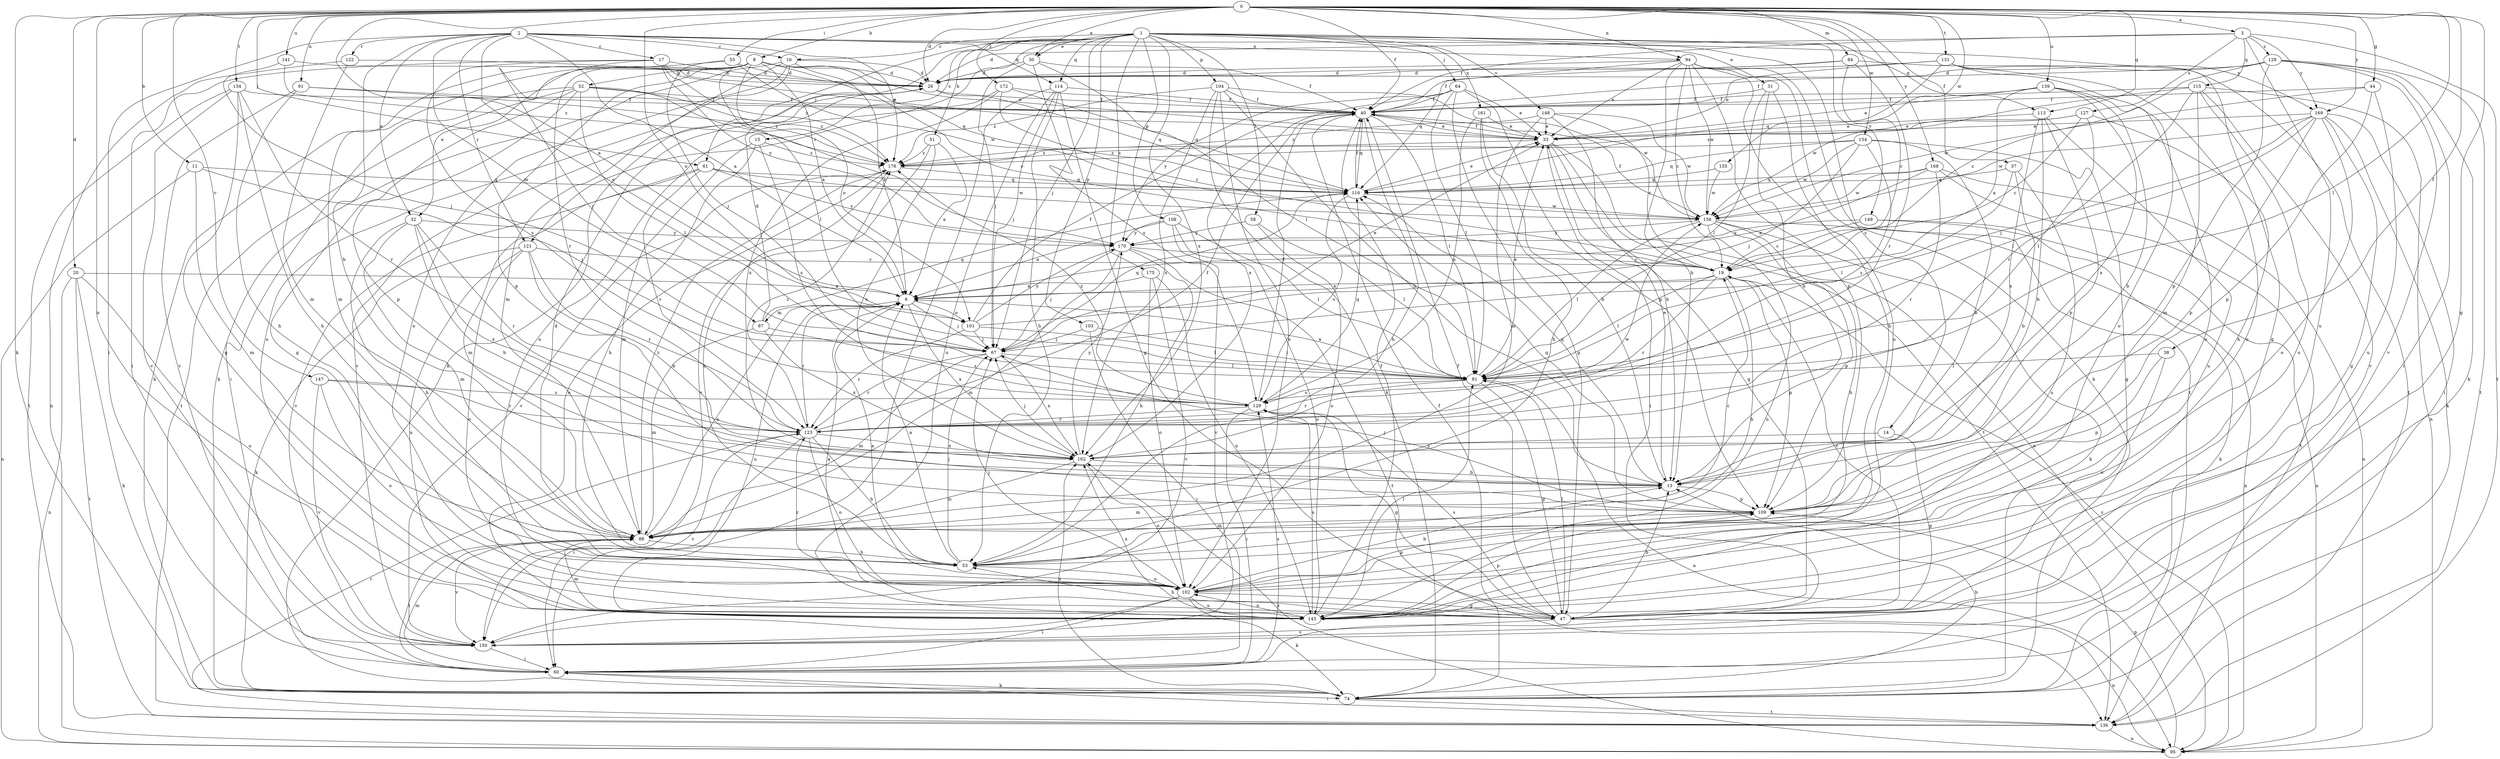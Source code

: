 strict digraph  {
0;
1;
2;
3;
6;
8;
11;
13;
14;
15;
16;
17;
19;
20;
26;
30;
31;
32;
33;
37;
38;
40;
44;
47;
51;
52;
53;
55;
58;
60;
61;
64;
67;
74;
81;
84;
87;
88;
91;
94;
95;
101;
102;
103;
104;
108;
109;
113;
114;
115;
116;
121;
122;
123;
127;
128;
129;
131;
134;
136;
139;
141;
143;
147;
148;
149;
150;
154;
155;
156;
161;
162;
168;
169;
170;
172;
175;
176;
0 -> 3  [label=a];
0 -> 6  [label=a];
0 -> 8  [label=b];
0 -> 11  [label=b];
0 -> 20  [label=d];
0 -> 26  [label=d];
0 -> 30  [label=e];
0 -> 37  [label=f];
0 -> 38  [label=f];
0 -> 40  [label=f];
0 -> 44  [label=g];
0 -> 47  [label=g];
0 -> 55  [label=i];
0 -> 61  [label=j];
0 -> 74  [label=k];
0 -> 81  [label=l];
0 -> 84  [label=m];
0 -> 91  [label=n];
0 -> 94  [label=n];
0 -> 101  [label=o];
0 -> 113  [label=q];
0 -> 131  [label=t];
0 -> 134  [label=t];
0 -> 139  [label=u];
0 -> 141  [label=u];
0 -> 143  [label=u];
0 -> 147  [label=v];
0 -> 154  [label=w];
0 -> 155  [label=w];
0 -> 168  [label=y];
0 -> 169  [label=y];
0 -> 172  [label=z];
1 -> 14  [label=c];
1 -> 15  [label=c];
1 -> 16  [label=c];
1 -> 30  [label=e];
1 -> 31  [label=e];
1 -> 51  [label=h];
1 -> 58  [label=i];
1 -> 61  [label=j];
1 -> 64  [label=j];
1 -> 67  [label=j];
1 -> 74  [label=k];
1 -> 103  [label=p];
1 -> 104  [label=p];
1 -> 108  [label=p];
1 -> 113  [label=q];
1 -> 114  [label=q];
1 -> 121  [label=r];
1 -> 148  [label=v];
1 -> 149  [label=v];
1 -> 161  [label=x];
1 -> 162  [label=x];
1 -> 175  [label=z];
2 -> 6  [label=a];
2 -> 13  [label=b];
2 -> 16  [label=c];
2 -> 17  [label=c];
2 -> 32  [label=e];
2 -> 60  [label=i];
2 -> 87  [label=m];
2 -> 94  [label=n];
2 -> 101  [label=o];
2 -> 114  [label=q];
2 -> 121  [label=r];
2 -> 122  [label=r];
2 -> 169  [label=y];
2 -> 176  [label=z];
3 -> 26  [label=d];
3 -> 40  [label=f];
3 -> 115  [label=q];
3 -> 127  [label=s];
3 -> 128  [label=s];
3 -> 136  [label=t];
3 -> 143  [label=u];
3 -> 169  [label=y];
6 -> 67  [label=j];
6 -> 87  [label=m];
6 -> 101  [label=o];
6 -> 123  [label=r];
6 -> 143  [label=u];
6 -> 162  [label=x];
8 -> 6  [label=a];
8 -> 19  [label=c];
8 -> 26  [label=d];
8 -> 32  [label=e];
8 -> 33  [label=e];
8 -> 52  [label=h];
8 -> 81  [label=l];
8 -> 88  [label=m];
8 -> 101  [label=o];
8 -> 109  [label=p];
8 -> 116  [label=q];
8 -> 123  [label=r];
11 -> 67  [label=j];
11 -> 88  [label=m];
11 -> 95  [label=n];
11 -> 116  [label=q];
13 -> 33  [label=e];
13 -> 88  [label=m];
13 -> 109  [label=p];
13 -> 116  [label=q];
14 -> 47  [label=g];
14 -> 162  [label=x];
15 -> 53  [label=h];
15 -> 88  [label=m];
15 -> 129  [label=s];
15 -> 176  [label=z];
16 -> 6  [label=a];
16 -> 26  [label=d];
16 -> 74  [label=k];
16 -> 88  [label=m];
16 -> 102  [label=o];
16 -> 143  [label=u];
17 -> 26  [label=d];
17 -> 33  [label=e];
17 -> 60  [label=i];
17 -> 67  [label=j];
17 -> 129  [label=s];
17 -> 170  [label=y];
17 -> 176  [label=z];
19 -> 6  [label=a];
19 -> 53  [label=h];
19 -> 81  [label=l];
19 -> 109  [label=p];
19 -> 123  [label=r];
20 -> 6  [label=a];
20 -> 74  [label=k];
20 -> 95  [label=n];
20 -> 136  [label=t];
20 -> 143  [label=u];
26 -> 40  [label=f];
26 -> 116  [label=q];
26 -> 150  [label=v];
30 -> 26  [label=d];
30 -> 40  [label=f];
30 -> 67  [label=j];
30 -> 81  [label=l];
30 -> 129  [label=s];
31 -> 13  [label=b];
31 -> 40  [label=f];
31 -> 53  [label=h];
31 -> 81  [label=l];
32 -> 13  [label=b];
32 -> 53  [label=h];
32 -> 88  [label=m];
32 -> 123  [label=r];
32 -> 162  [label=x];
32 -> 170  [label=y];
33 -> 40  [label=f];
33 -> 47  [label=g];
33 -> 60  [label=i];
33 -> 95  [label=n];
33 -> 136  [label=t];
33 -> 176  [label=z];
37 -> 13  [label=b];
37 -> 81  [label=l];
37 -> 116  [label=q];
37 -> 143  [label=u];
38 -> 81  [label=l];
38 -> 102  [label=o];
38 -> 109  [label=p];
40 -> 33  [label=e];
40 -> 53  [label=h];
40 -> 81  [label=l];
40 -> 116  [label=q];
44 -> 40  [label=f];
44 -> 109  [label=p];
44 -> 143  [label=u];
44 -> 156  [label=w];
47 -> 6  [label=a];
47 -> 13  [label=b];
47 -> 19  [label=c];
47 -> 40  [label=f];
47 -> 53  [label=h];
47 -> 81  [label=l];
47 -> 95  [label=n];
47 -> 129  [label=s];
47 -> 150  [label=v];
51 -> 6  [label=a];
51 -> 150  [label=v];
51 -> 162  [label=x];
51 -> 176  [label=z];
52 -> 40  [label=f];
52 -> 47  [label=g];
52 -> 60  [label=i];
52 -> 81  [label=l];
52 -> 109  [label=p];
52 -> 136  [label=t];
52 -> 170  [label=y];
52 -> 176  [label=z];
53 -> 6  [label=a];
53 -> 26  [label=d];
53 -> 67  [label=j];
53 -> 102  [label=o];
53 -> 176  [label=z];
55 -> 26  [label=d];
55 -> 67  [label=j];
55 -> 74  [label=k];
55 -> 156  [label=w];
58 -> 81  [label=l];
58 -> 102  [label=o];
58 -> 170  [label=y];
60 -> 74  [label=k];
60 -> 88  [label=m];
60 -> 129  [label=s];
61 -> 88  [label=m];
61 -> 116  [label=q];
61 -> 123  [label=r];
61 -> 150  [label=v];
61 -> 156  [label=w];
61 -> 170  [label=y];
64 -> 33  [label=e];
64 -> 40  [label=f];
64 -> 47  [label=g];
64 -> 81  [label=l];
64 -> 109  [label=p];
64 -> 162  [label=x];
64 -> 170  [label=y];
67 -> 81  [label=l];
67 -> 88  [label=m];
67 -> 116  [label=q];
67 -> 123  [label=r];
67 -> 162  [label=x];
74 -> 13  [label=b];
74 -> 40  [label=f];
74 -> 136  [label=t];
74 -> 162  [label=x];
81 -> 6  [label=a];
81 -> 33  [label=e];
81 -> 47  [label=g];
81 -> 95  [label=n];
81 -> 123  [label=r];
81 -> 129  [label=s];
84 -> 19  [label=c];
84 -> 26  [label=d];
84 -> 40  [label=f];
84 -> 123  [label=r];
84 -> 136  [label=t];
87 -> 26  [label=d];
87 -> 88  [label=m];
87 -> 116  [label=q];
87 -> 129  [label=s];
87 -> 162  [label=x];
88 -> 6  [label=a];
88 -> 19  [label=c];
88 -> 53  [label=h];
88 -> 60  [label=i];
88 -> 150  [label=v];
88 -> 176  [label=z];
91 -> 40  [label=f];
91 -> 53  [label=h];
91 -> 150  [label=v];
91 -> 176  [label=z];
94 -> 13  [label=b];
94 -> 19  [label=c];
94 -> 26  [label=d];
94 -> 33  [label=e];
94 -> 74  [label=k];
94 -> 109  [label=p];
94 -> 116  [label=q];
94 -> 136  [label=t];
94 -> 143  [label=u];
94 -> 156  [label=w];
95 -> 19  [label=c];
95 -> 109  [label=p];
95 -> 162  [label=x];
101 -> 33  [label=e];
101 -> 40  [label=f];
101 -> 67  [label=j];
101 -> 81  [label=l];
101 -> 123  [label=r];
101 -> 170  [label=y];
102 -> 6  [label=a];
102 -> 13  [label=b];
102 -> 47  [label=g];
102 -> 60  [label=i];
102 -> 67  [label=j];
102 -> 74  [label=k];
102 -> 109  [label=p];
102 -> 123  [label=r];
102 -> 143  [label=u];
102 -> 150  [label=v];
103 -> 60  [label=i];
103 -> 67  [label=j];
103 -> 81  [label=l];
104 -> 13  [label=b];
104 -> 40  [label=f];
104 -> 74  [label=k];
104 -> 102  [label=o];
104 -> 156  [label=w];
104 -> 162  [label=x];
104 -> 176  [label=z];
108 -> 6  [label=a];
108 -> 81  [label=l];
108 -> 143  [label=u];
108 -> 150  [label=v];
108 -> 170  [label=y];
109 -> 67  [label=j];
109 -> 88  [label=m];
109 -> 116  [label=q];
113 -> 13  [label=b];
113 -> 33  [label=e];
113 -> 109  [label=p];
113 -> 143  [label=u];
113 -> 162  [label=x];
114 -> 40  [label=f];
114 -> 47  [label=g];
114 -> 53  [label=h];
114 -> 60  [label=i];
114 -> 67  [label=j];
114 -> 143  [label=u];
115 -> 40  [label=f];
115 -> 88  [label=m];
115 -> 95  [label=n];
115 -> 123  [label=r];
115 -> 143  [label=u];
115 -> 150  [label=v];
115 -> 156  [label=w];
116 -> 33  [label=e];
116 -> 40  [label=f];
116 -> 129  [label=s];
116 -> 156  [label=w];
121 -> 13  [label=b];
121 -> 19  [label=c];
121 -> 74  [label=k];
121 -> 102  [label=o];
121 -> 123  [label=r];
121 -> 143  [label=u];
122 -> 26  [label=d];
122 -> 88  [label=m];
122 -> 95  [label=n];
123 -> 40  [label=f];
123 -> 53  [label=h];
123 -> 60  [label=i];
123 -> 102  [label=o];
123 -> 150  [label=v];
123 -> 162  [label=x];
123 -> 176  [label=z];
127 -> 19  [label=c];
127 -> 33  [label=e];
127 -> 53  [label=h];
127 -> 81  [label=l];
127 -> 176  [label=z];
128 -> 19  [label=c];
128 -> 26  [label=d];
128 -> 40  [label=f];
128 -> 60  [label=i];
128 -> 74  [label=k];
128 -> 109  [label=p];
128 -> 136  [label=t];
128 -> 150  [label=v];
129 -> 40  [label=f];
129 -> 47  [label=g];
129 -> 60  [label=i];
129 -> 116  [label=q];
129 -> 123  [label=r];
129 -> 176  [label=z];
131 -> 26  [label=d];
131 -> 33  [label=e];
131 -> 47  [label=g];
131 -> 102  [label=o];
131 -> 116  [label=q];
131 -> 143  [label=u];
134 -> 40  [label=f];
134 -> 47  [label=g];
134 -> 53  [label=h];
134 -> 123  [label=r];
134 -> 136  [label=t];
134 -> 150  [label=v];
136 -> 60  [label=i];
136 -> 95  [label=n];
136 -> 123  [label=r];
139 -> 6  [label=a];
139 -> 13  [label=b];
139 -> 33  [label=e];
139 -> 40  [label=f];
139 -> 102  [label=o];
139 -> 162  [label=x];
141 -> 26  [label=d];
141 -> 67  [label=j];
141 -> 176  [label=z];
143 -> 40  [label=f];
143 -> 81  [label=l];
143 -> 88  [label=m];
143 -> 102  [label=o];
143 -> 109  [label=p];
143 -> 129  [label=s];
143 -> 162  [label=x];
147 -> 102  [label=o];
147 -> 123  [label=r];
147 -> 129  [label=s];
147 -> 150  [label=v];
148 -> 13  [label=b];
148 -> 19  [label=c];
148 -> 33  [label=e];
148 -> 88  [label=m];
148 -> 156  [label=w];
148 -> 176  [label=z];
149 -> 19  [label=c];
149 -> 74  [label=k];
149 -> 95  [label=n];
149 -> 170  [label=y];
150 -> 60  [label=i];
154 -> 13  [label=b];
154 -> 47  [label=g];
154 -> 67  [label=j];
154 -> 116  [label=q];
154 -> 129  [label=s];
154 -> 156  [label=w];
154 -> 176  [label=z];
155 -> 116  [label=q];
155 -> 156  [label=w];
156 -> 40  [label=f];
156 -> 53  [label=h];
156 -> 74  [label=k];
156 -> 81  [label=l];
156 -> 95  [label=n];
156 -> 109  [label=p];
156 -> 143  [label=u];
156 -> 170  [label=y];
161 -> 13  [label=b];
161 -> 33  [label=e];
161 -> 53  [label=h];
161 -> 129  [label=s];
162 -> 13  [label=b];
162 -> 67  [label=j];
162 -> 88  [label=m];
162 -> 102  [label=o];
162 -> 156  [label=w];
162 -> 170  [label=y];
168 -> 6  [label=a];
168 -> 95  [label=n];
168 -> 116  [label=q];
168 -> 123  [label=r];
168 -> 136  [label=t];
168 -> 156  [label=w];
169 -> 33  [label=e];
169 -> 47  [label=g];
169 -> 60  [label=i];
169 -> 67  [label=j];
169 -> 74  [label=k];
169 -> 81  [label=l];
169 -> 102  [label=o];
169 -> 109  [label=p];
169 -> 156  [label=w];
170 -> 19  [label=c];
170 -> 53  [label=h];
170 -> 67  [label=j];
170 -> 88  [label=m];
170 -> 136  [label=t];
172 -> 19  [label=c];
172 -> 40  [label=f];
172 -> 102  [label=o];
172 -> 116  [label=q];
172 -> 162  [label=x];
175 -> 6  [label=a];
175 -> 102  [label=o];
175 -> 143  [label=u];
175 -> 150  [label=v];
176 -> 116  [label=q];
176 -> 143  [label=u];
176 -> 150  [label=v];
}
